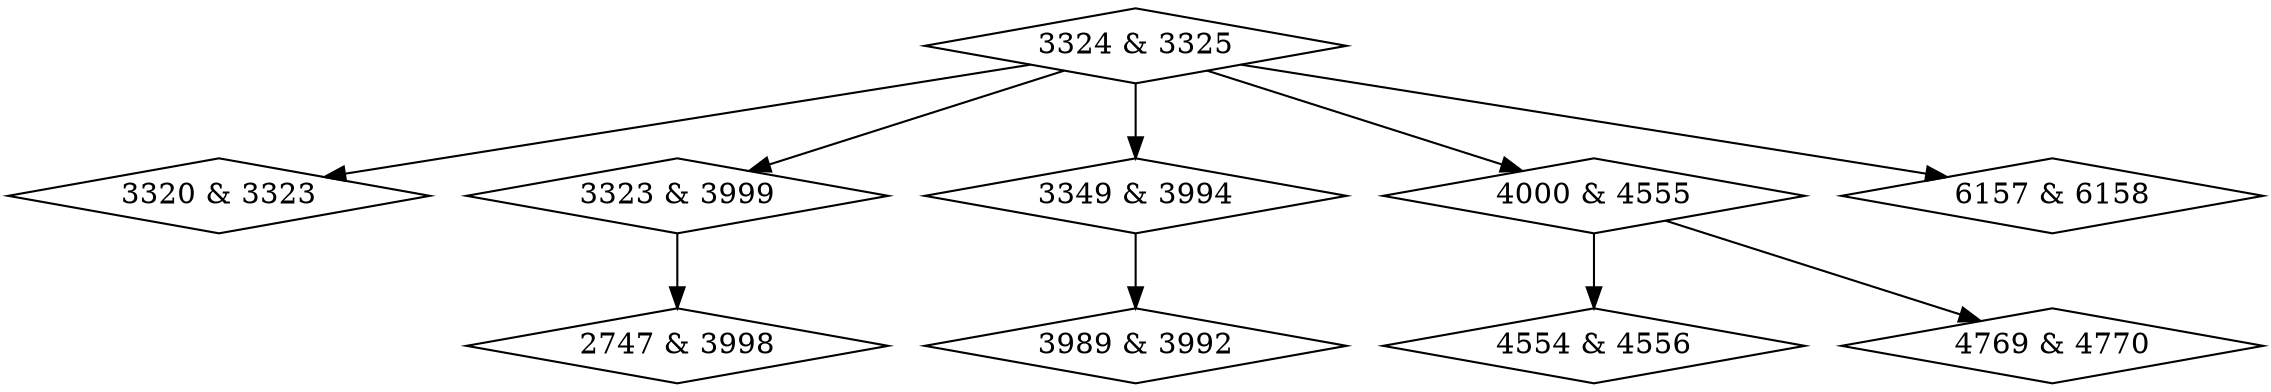 digraph {
0 [label = "2747 & 3998", shape = diamond];
1 [label = "3320 & 3323", shape = diamond];
2 [label = "3323 & 3999", shape = diamond];
3 [label = "3324 & 3325", shape = diamond];
4 [label = "3349 & 3994", shape = diamond];
5 [label = "3989 & 3992", shape = diamond];
6 [label = "4000 & 4555", shape = diamond];
7 [label = "4554 & 4556", shape = diamond];
8 [label = "4769 & 4770", shape = diamond];
9 [label = "6157 & 6158", shape = diamond];
2->0;
3->1;
3->2;
3->4;
3->6;
3->9;
4->5;
6->7;
6->8;
}
